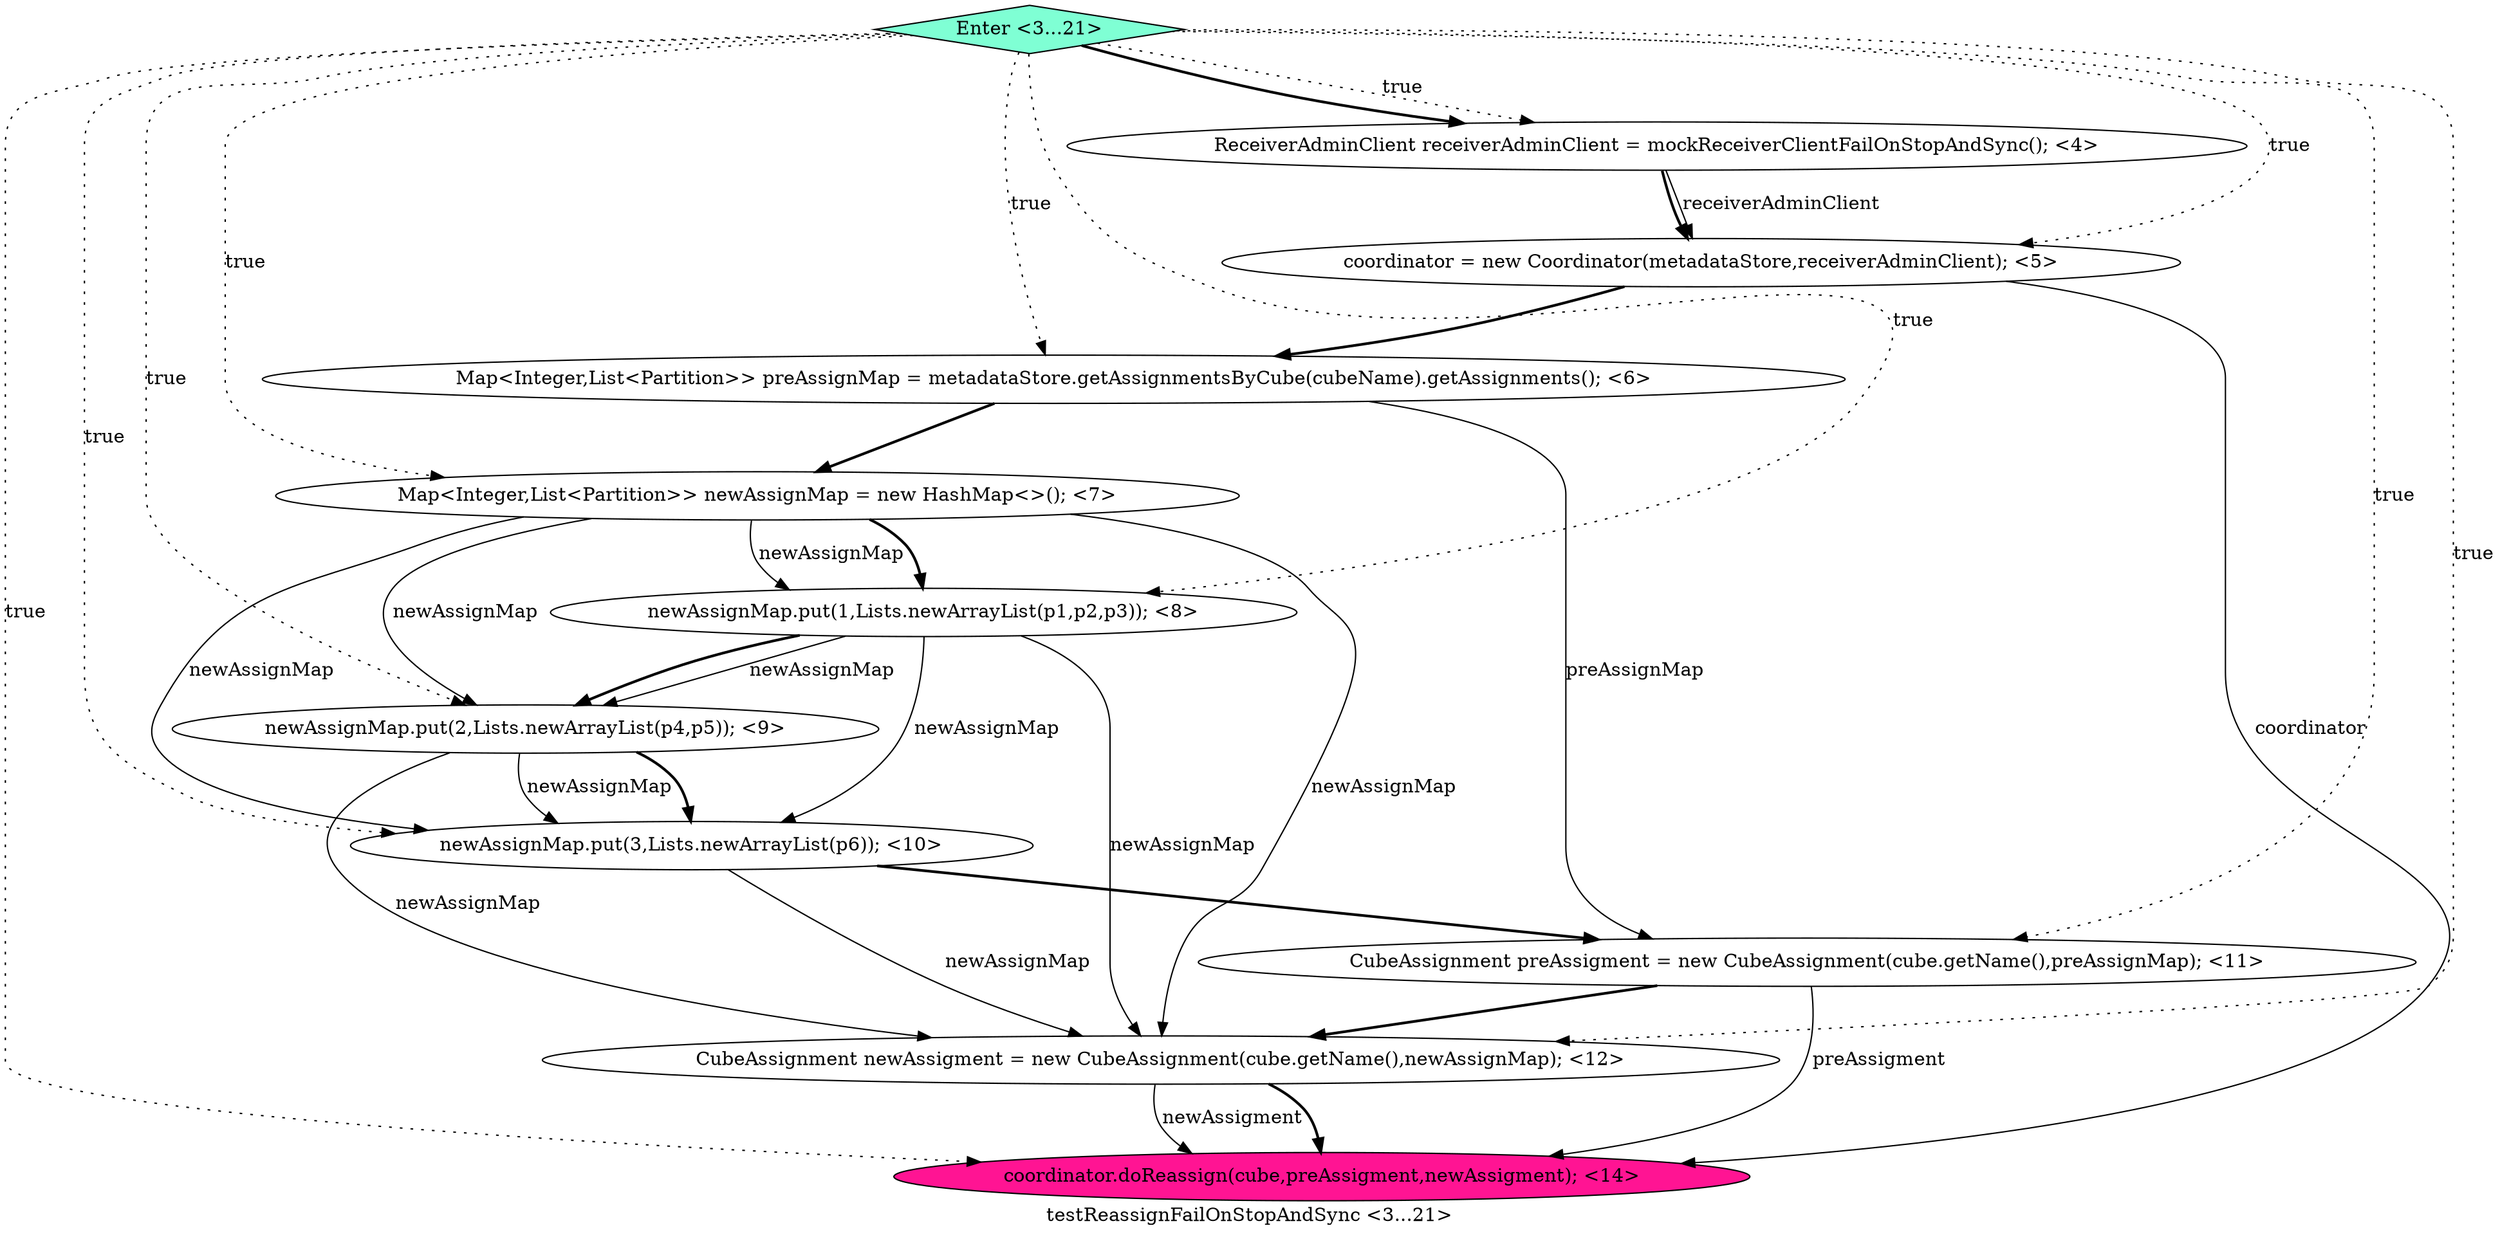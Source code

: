 digraph PDG {
label = "testReassignFailOnStopAndSync <3...21>";
0.10 [style = filled, label = "Enter <3...21>", fillcolor = aquamarine, shape = diamond];
0.9 [style = filled, label = "coordinator.doReassign(cube,preAssigment,newAssigment); <14>", fillcolor = deeppink, shape = ellipse];
0.5 [style = filled, label = "newAssignMap.put(2,Lists.newArrayList(p4,p5)); <9>", fillcolor = white, shape = ellipse];
0.6 [style = filled, label = "newAssignMap.put(3,Lists.newArrayList(p6)); <10>", fillcolor = white, shape = ellipse];
0.7 [style = filled, label = "CubeAssignment preAssigment = new CubeAssignment(cube.getName(),preAssignMap); <11>", fillcolor = white, shape = ellipse];
0.1 [style = filled, label = "coordinator = new Coordinator(metadataStore,receiverAdminClient); <5>", fillcolor = white, shape = ellipse];
0.0 [style = filled, label = "ReceiverAdminClient receiverAdminClient = mockReceiverClientFailOnStopAndSync(); <4>", fillcolor = white, shape = ellipse];
0.8 [style = filled, label = "CubeAssignment newAssigment = new CubeAssignment(cube.getName(),newAssignMap); <12>", fillcolor = white, shape = ellipse];
0.2 [style = filled, label = "Map<Integer,List<Partition>> preAssignMap = metadataStore.getAssignmentsByCube(cubeName).getAssignments(); <6>", fillcolor = white, shape = ellipse];
0.3 [style = filled, label = "Map<Integer,List<Partition>> newAssignMap = new HashMap<>(); <7>", fillcolor = white, shape = ellipse];
0.4 [style = filled, label = "newAssignMap.put(1,Lists.newArrayList(p1,p2,p3)); <8>", fillcolor = white, shape = ellipse];
0.0 -> 0.1 [style = solid, label="receiverAdminClient"];
0.0 -> 0.1 [style = bold, label=""];
0.1 -> 0.2 [style = bold, label=""];
0.1 -> 0.9 [style = solid, label="coordinator"];
0.2 -> 0.3 [style = bold, label=""];
0.2 -> 0.7 [style = solid, label="preAssignMap"];
0.3 -> 0.4 [style = solid, label="newAssignMap"];
0.3 -> 0.4 [style = bold, label=""];
0.3 -> 0.5 [style = solid, label="newAssignMap"];
0.3 -> 0.6 [style = solid, label="newAssignMap"];
0.3 -> 0.8 [style = solid, label="newAssignMap"];
0.4 -> 0.5 [style = solid, label="newAssignMap"];
0.4 -> 0.5 [style = bold, label=""];
0.4 -> 0.6 [style = solid, label="newAssignMap"];
0.4 -> 0.8 [style = solid, label="newAssignMap"];
0.5 -> 0.6 [style = solid, label="newAssignMap"];
0.5 -> 0.6 [style = bold, label=""];
0.5 -> 0.8 [style = solid, label="newAssignMap"];
0.6 -> 0.7 [style = bold, label=""];
0.6 -> 0.8 [style = solid, label="newAssignMap"];
0.7 -> 0.8 [style = bold, label=""];
0.7 -> 0.9 [style = solid, label="preAssigment"];
0.8 -> 0.9 [style = solid, label="newAssigment"];
0.8 -> 0.9 [style = bold, label=""];
0.10 -> 0.0 [style = dotted, label="true"];
0.10 -> 0.0 [style = bold, label=""];
0.10 -> 0.1 [style = dotted, label="true"];
0.10 -> 0.2 [style = dotted, label="true"];
0.10 -> 0.3 [style = dotted, label="true"];
0.10 -> 0.4 [style = dotted, label="true"];
0.10 -> 0.5 [style = dotted, label="true"];
0.10 -> 0.6 [style = dotted, label="true"];
0.10 -> 0.7 [style = dotted, label="true"];
0.10 -> 0.8 [style = dotted, label="true"];
0.10 -> 0.9 [style = dotted, label="true"];
}

